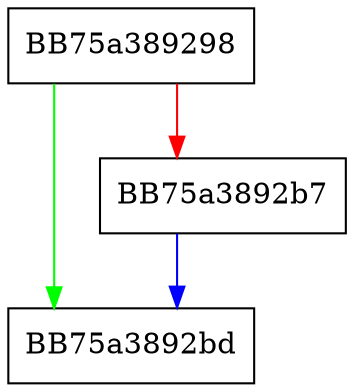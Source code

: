 digraph pem_read_word {
  node [shape="box"];
  graph [splines=ortho];
  BB75a389298 -> BB75a3892bd [color="green"];
  BB75a389298 -> BB75a3892b7 [color="red"];
  BB75a3892b7 -> BB75a3892bd [color="blue"];
}